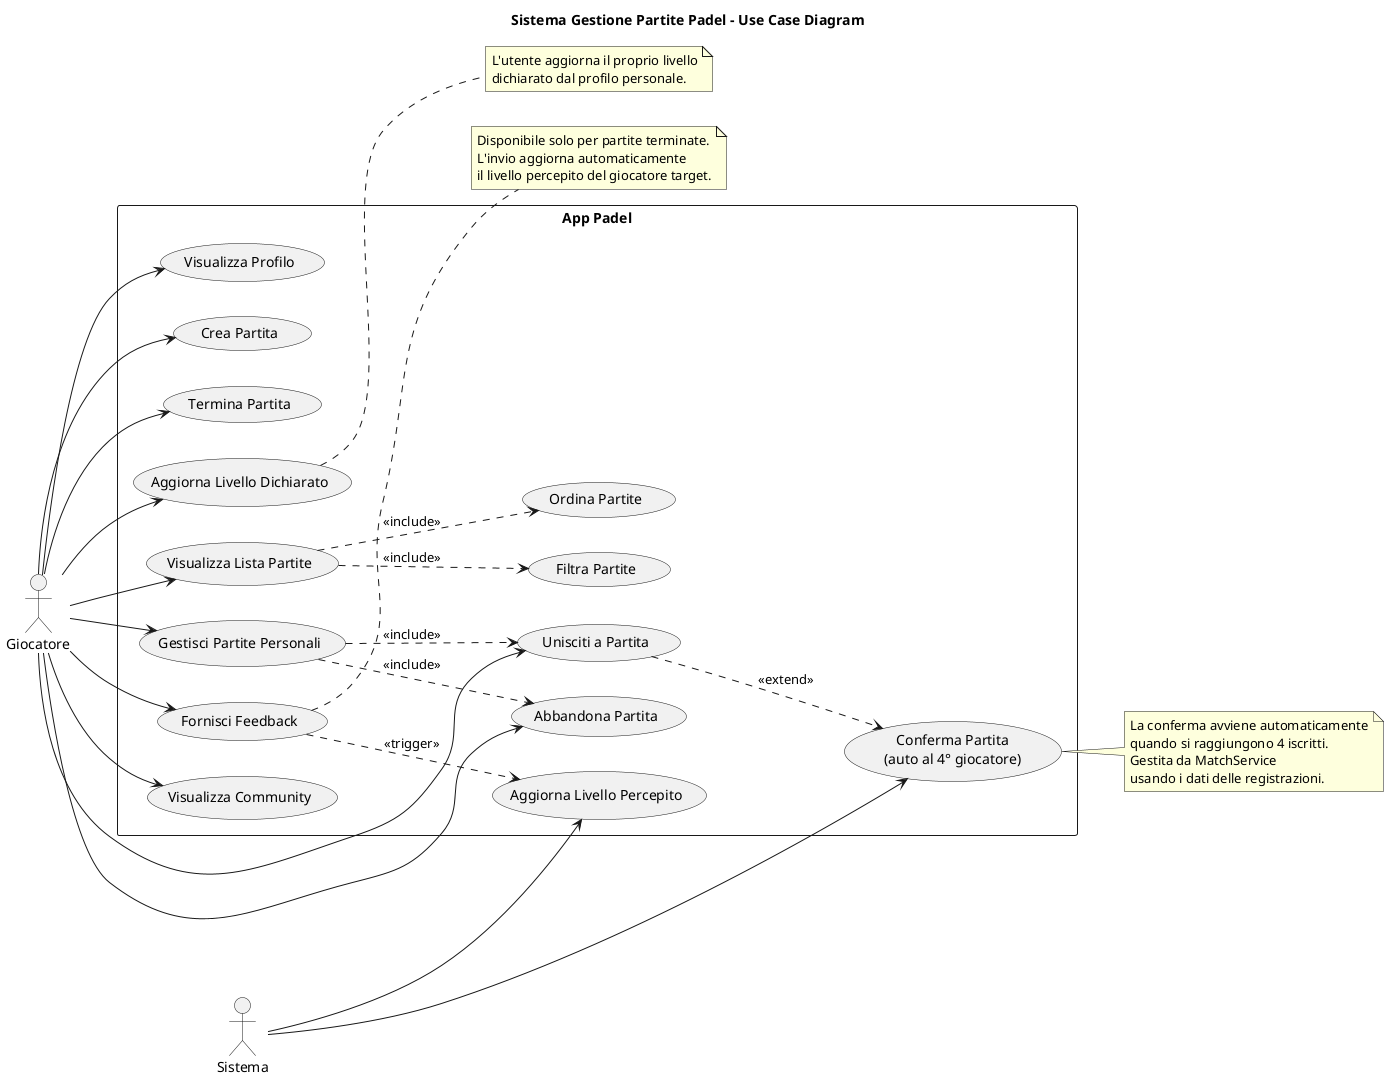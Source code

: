 @startuml Use Case Diagram - App Padel

title Sistema Gestione Partite Padel - Use Case Diagram

left to right direction

actor "Giocatore" as player
actor "Sistema" as system

rectangle "App Padel" {

  usecase "Visualizza Profilo" as UC1
  usecase "Crea Partita" as UC2
  usecase "Unisciti a Partita" as UC3
  usecase "Abbandona Partita" as UC4
  usecase "Termina Partita" as UC5
  usecase "Visualizza Lista Partite" as UC6
  usecase "Filtra Partite" as UC7
  usecase "Ordina Partite" as UC8
  usecase "Gestisci Partite Personali" as UC9
  usecase "Fornisci Feedback" as UC10
  usecase "Visualizza Community" as UC11
  usecase "Aggiorna Livello Dichiarato" as UC12

  usecase "Conferma Partita\n(auto al 4° giocatore)" as UC13
  usecase "Aggiorna Livello Percepito" as UC14
}

' Relazioni Giocatore
player --> UC1
player --> UC2
player --> UC3
player --> UC4
player --> UC5
player --> UC6
player --> UC9
player --> UC10
player --> UC11
player --> UC12

' Inclusioni / Estensioni
UC6 ..> UC7 : <<include>>
UC6 ..> UC8 : <<include>>
UC9 ..> UC3 : <<include>>
UC9 ..> UC4 : <<include>>
UC3 ..> UC13 : <<extend>>
UC10 ..> UC14 : <<trigger>>

' Relazioni Sistema
system --> UC13
system --> UC14

note right of UC13
  La conferma avviene automaticamente
  quando si raggiungono 4 iscritti.
  Gestita da MatchService
  usando i dati delle registrazioni.
end note

note right of UC10
  Disponibile solo per partite terminate.
  L'invio aggiorna automaticamente
  il livello percepito del giocatore target.
end note

note right of UC12
  L'utente aggiorna il proprio livello
  dichiarato dal profilo personale.
end note

@enduml
